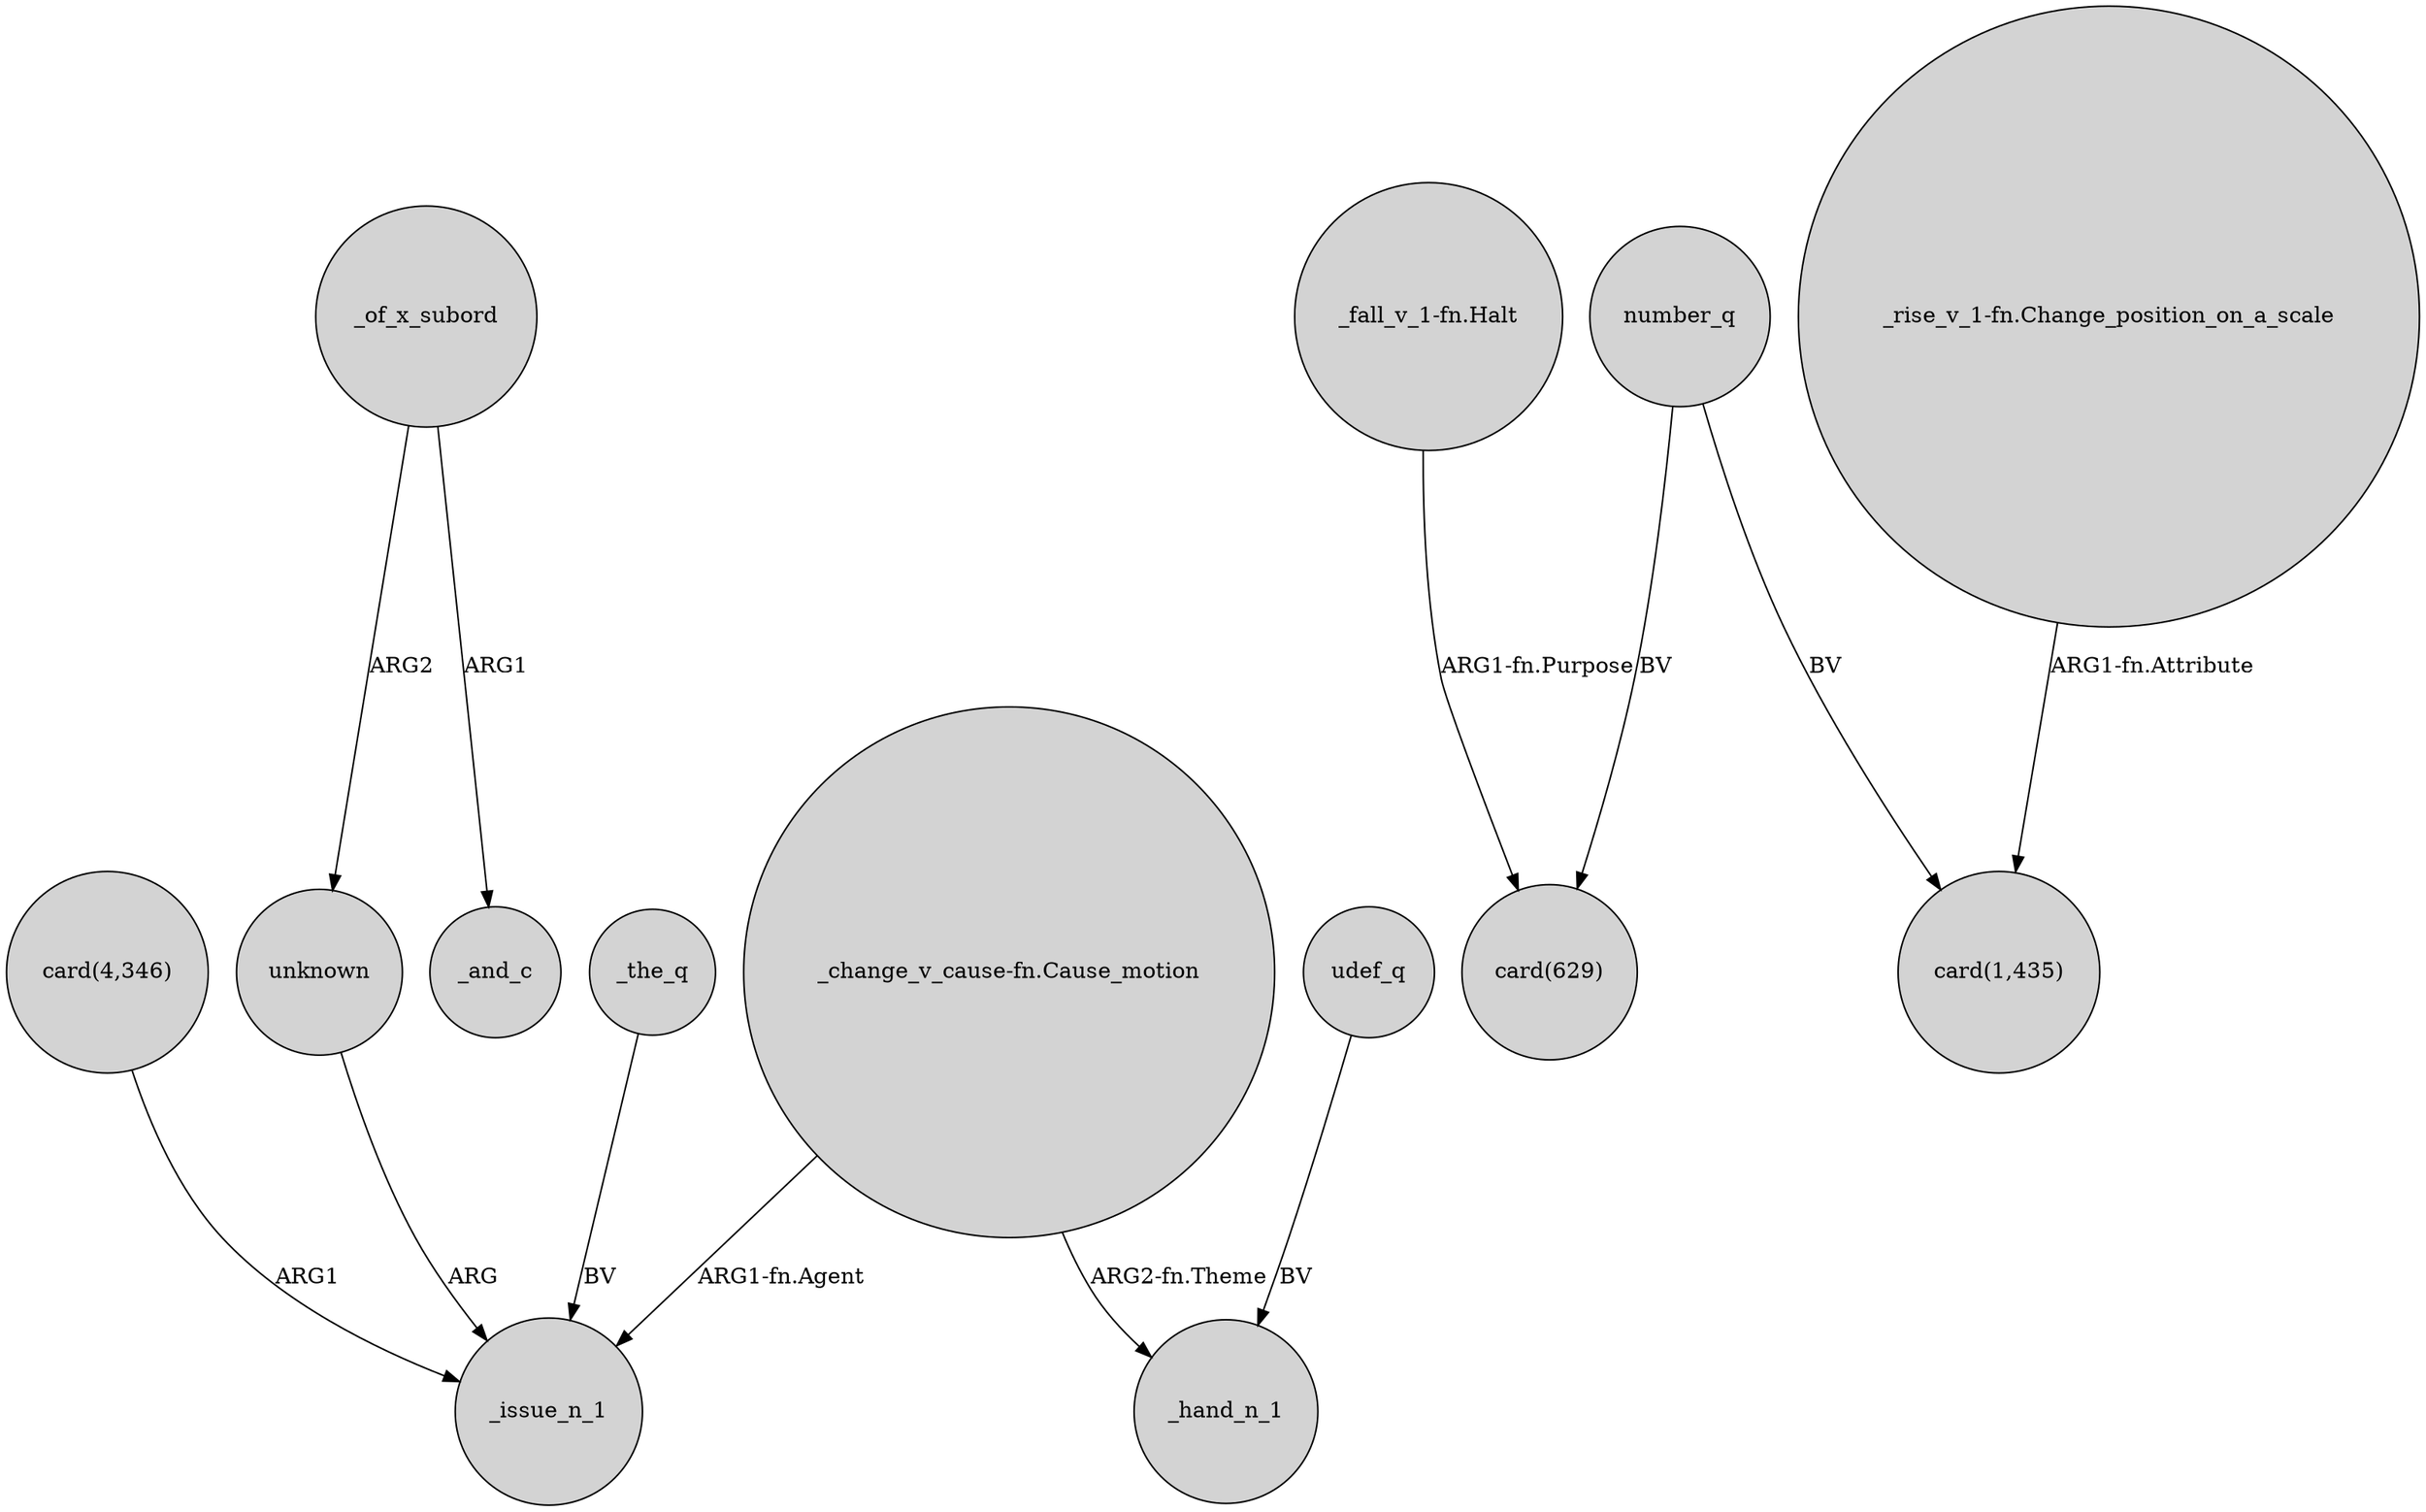 digraph {
	node [shape=circle style=filled]
	"card(4,346)" -> _issue_n_1 [label=ARG1]
	unknown -> _issue_n_1 [label=ARG]
	udef_q -> _hand_n_1 [label=BV]
	number_q -> "card(629)" [label=BV]
	"_fall_v_1-fn.Halt" -> "card(629)" [label="ARG1-fn.Purpose"]
	_of_x_subord -> _and_c [label=ARG1]
	"_change_v_cause-fn.Cause_motion" -> _hand_n_1 [label="ARG2-fn.Theme"]
	"_rise_v_1-fn.Change_position_on_a_scale" -> "card(1,435)" [label="ARG1-fn.Attribute"]
	number_q -> "card(1,435)" [label=BV]
	_of_x_subord -> unknown [label=ARG2]
	"_change_v_cause-fn.Cause_motion" -> _issue_n_1 [label="ARG1-fn.Agent"]
	_the_q -> _issue_n_1 [label=BV]
}

